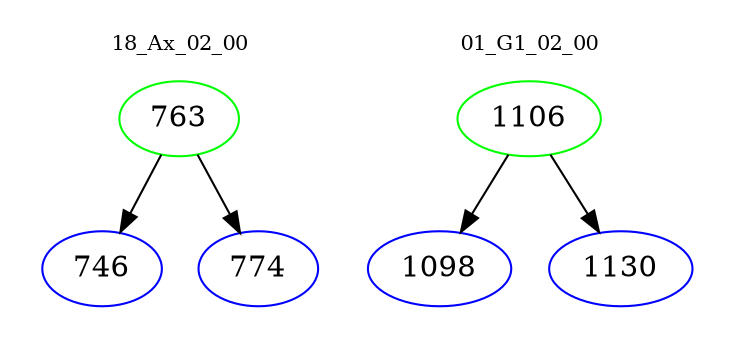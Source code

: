 digraph{
subgraph cluster_0 {
color = white
label = "18_Ax_02_00";
fontsize=10;
T0_763 [label="763", color="green"]
T0_763 -> T0_746 [color="black"]
T0_746 [label="746", color="blue"]
T0_763 -> T0_774 [color="black"]
T0_774 [label="774", color="blue"]
}
subgraph cluster_1 {
color = white
label = "01_G1_02_00";
fontsize=10;
T1_1106 [label="1106", color="green"]
T1_1106 -> T1_1098 [color="black"]
T1_1098 [label="1098", color="blue"]
T1_1106 -> T1_1130 [color="black"]
T1_1130 [label="1130", color="blue"]
}
}
